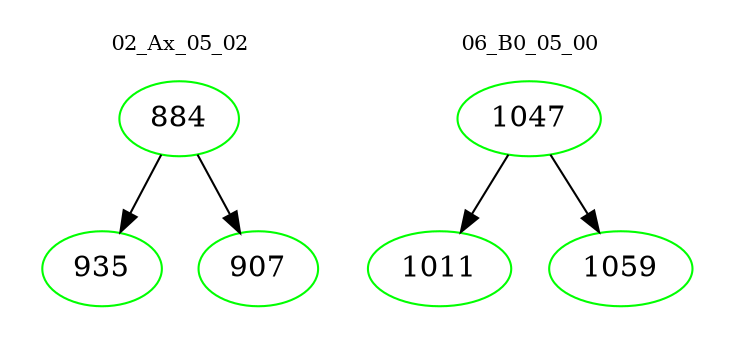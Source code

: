 digraph{
subgraph cluster_0 {
color = white
label = "02_Ax_05_02";
fontsize=10;
T0_884 [label="884", color="green"]
T0_884 -> T0_935 [color="black"]
T0_935 [label="935", color="green"]
T0_884 -> T0_907 [color="black"]
T0_907 [label="907", color="green"]
}
subgraph cluster_1 {
color = white
label = "06_B0_05_00";
fontsize=10;
T1_1047 [label="1047", color="green"]
T1_1047 -> T1_1011 [color="black"]
T1_1011 [label="1011", color="green"]
T1_1047 -> T1_1059 [color="black"]
T1_1059 [label="1059", color="green"]
}
}
